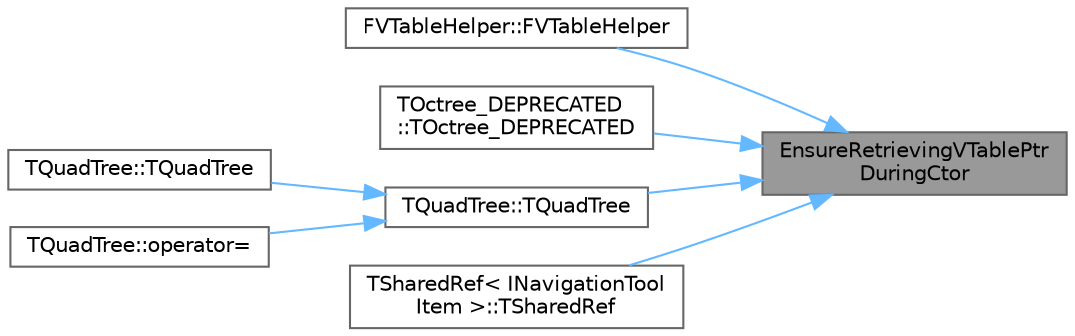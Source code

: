 digraph "EnsureRetrievingVTablePtrDuringCtor"
{
 // INTERACTIVE_SVG=YES
 // LATEX_PDF_SIZE
  bgcolor="transparent";
  edge [fontname=Helvetica,fontsize=10,labelfontname=Helvetica,labelfontsize=10];
  node [fontname=Helvetica,fontsize=10,shape=box,height=0.2,width=0.4];
  rankdir="RL";
  Node1 [id="Node000001",label="EnsureRetrievingVTablePtr\lDuringCtor",height=0.2,width=0.4,color="gray40", fillcolor="grey60", style="filled", fontcolor="black",tooltip="Ensures that current thread is during retrieval of vtable ptr of some UClass."];
  Node1 -> Node2 [id="edge1_Node000001_Node000002",dir="back",color="steelblue1",style="solid",tooltip=" "];
  Node2 [id="Node000002",label="FVTableHelper::FVTableHelper",height=0.2,width=0.4,color="grey40", fillcolor="white", style="filled",URL="$d9/d31/classFVTableHelper.html#abc753b5bda8ff50ee67638cc477948ad",tooltip="DO NOT USE."];
  Node1 -> Node3 [id="edge2_Node000001_Node000003",dir="back",color="steelblue1",style="solid",tooltip=" "];
  Node3 [id="Node000003",label="TOctree_DEPRECATED\l::TOctree_DEPRECATED",height=0.2,width=0.4,color="grey40", fillcolor="white", style="filled",URL="$d1/dfb/classTOctree__DEPRECATED.html#ac7b5721b731cd5db7fbc70a177e910bf",tooltip="DO NOT USE."];
  Node1 -> Node4 [id="edge3_Node000001_Node000004",dir="back",color="steelblue1",style="solid",tooltip=" "];
  Node4 [id="Node000004",label="TQuadTree::TQuadTree",height=0.2,width=0.4,color="grey40", fillcolor="white", style="filled",URL="$d3/d67/classTQuadTree.html#a3e266fa14b98ec5bac93a71a2a2595ce",tooltip="DO NOT USE."];
  Node4 -> Node5 [id="edge4_Node000004_Node000005",dir="back",color="steelblue1",style="solid",tooltip=" "];
  Node5 [id="Node000005",label="TQuadTree::TQuadTree",height=0.2,width=0.4,color="grey40", fillcolor="white", style="filled",URL="$d3/d67/classTQuadTree.html#af7de6368570faa364176bd886c8352d6",tooltip=" "];
  Node4 -> Node6 [id="edge5_Node000004_Node000006",dir="back",color="steelblue1",style="solid",tooltip=" "];
  Node6 [id="Node000006",label="TQuadTree::operator=",height=0.2,width=0.4,color="grey40", fillcolor="white", style="filled",URL="$d3/d67/classTQuadTree.html#a527a8dce5f7bed9dbe9b685acc8caa0f",tooltip=" "];
  Node1 -> Node7 [id="edge6_Node000001_Node000007",dir="back",color="steelblue1",style="solid",tooltip=" "];
  Node7 [id="Node000007",label="TSharedRef\< INavigationTool\lItem \>::TSharedRef",height=0.2,width=0.4,color="grey40", fillcolor="white", style="filled",URL="$de/df2/classTSharedRef.html#ad94563e6c0a0f4b0e3bc3643ceff80da",tooltip=" "];
}
